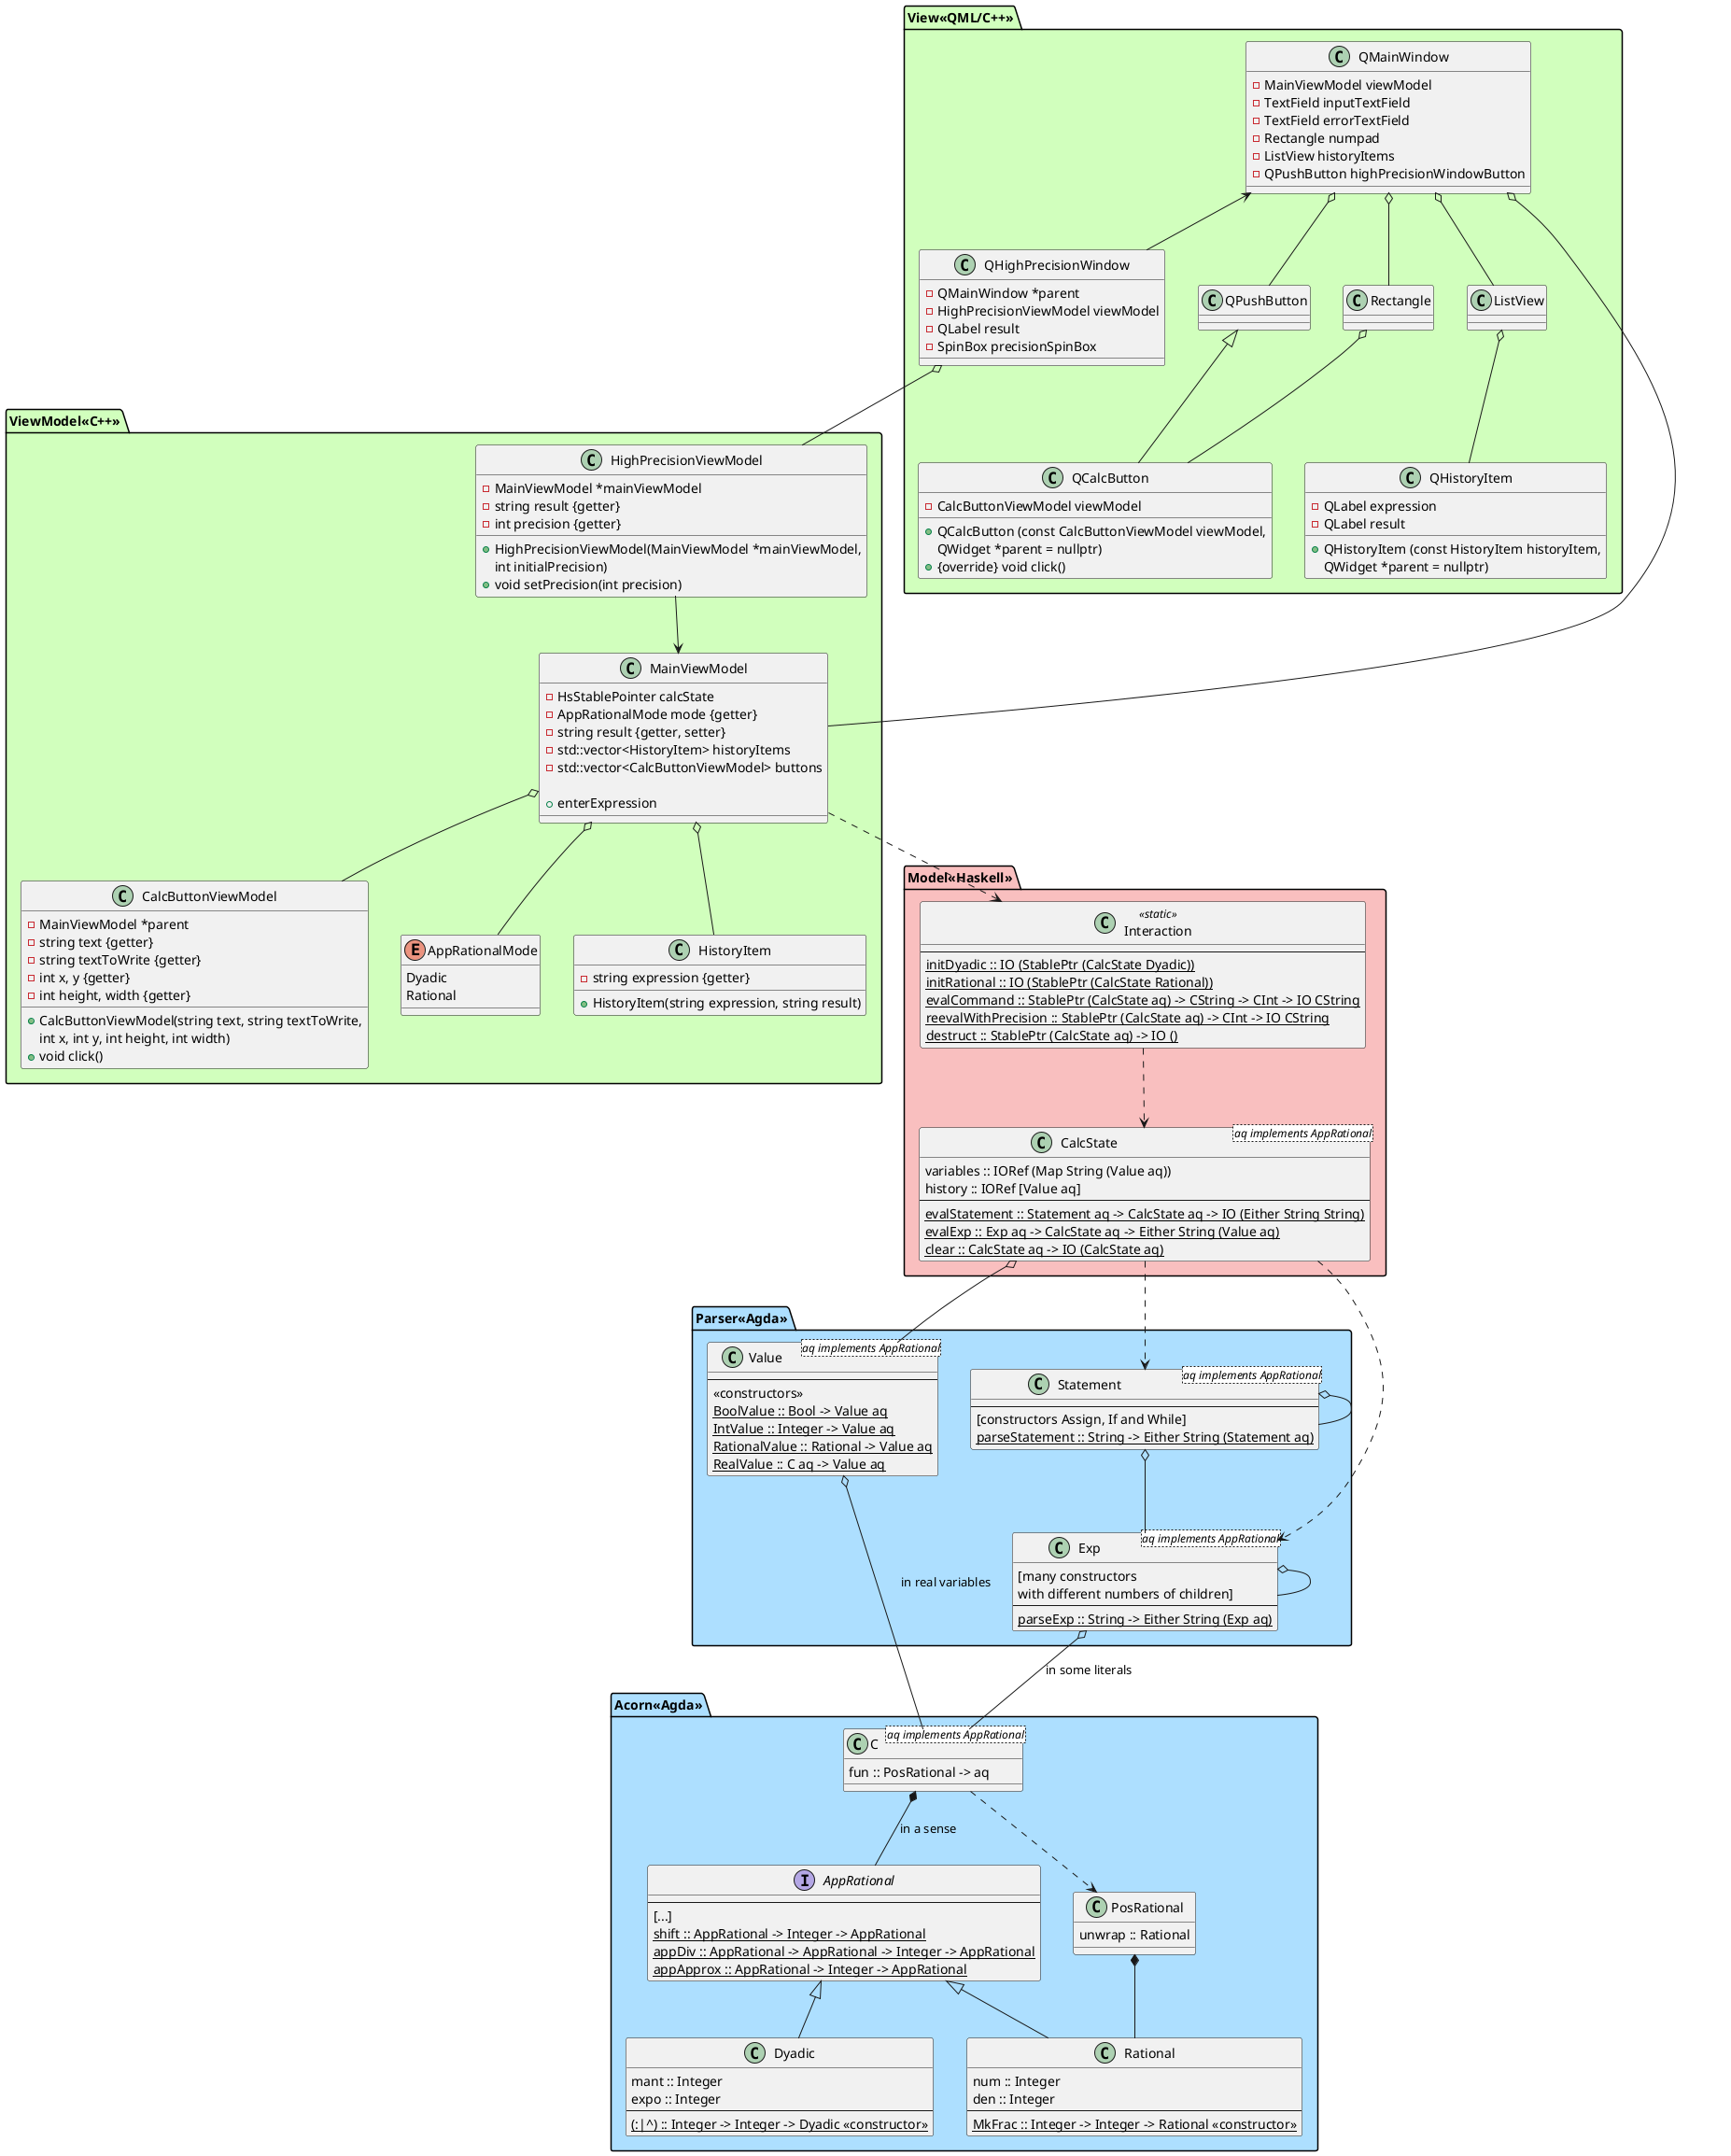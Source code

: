 @startuml classes

package View<<QML/C++>> #d1ffbd {
    class QMainWindow {
        - MainViewModel viewModel
        ' the result also gets written here
        - TextField inputTextField
        - TextField errorTextField
        - Rectangle numpad
        - ListView historyItems
        - QPushButton highPrecisionWindowButton
    }

    class Rectangle

    class ListView

    class QPushButton {
        ' this is built into Qt
    }

    class QCalcButton {
        - CalcButtonViewModel viewModel

        + QCalcButton (const CalcButtonViewModel viewModel,
            QWidget *parent = nullptr)
        + {override} void click()
    }

    class QHistoryItem {
        - QLabel expression
        - QLabel result

        + QHistoryItem (const HistoryItem historyItem,
            QWidget *parent = nullptr)
    }

    class QHighPrecisionWindow {
        ' the parent is a QMainWindow
        - QMainWindow *parent
        - HighPrecisionViewModel viewModel
        - QLabel result
        - SpinBox precisionSpinBox
    }

    QPushButton <|-- QCalcButton
    QMainWindow o-- Rectangle
    QMainWindow o-- ListView
    QMainWindow o-- QPushButton
    QMainWindow <-- QHighPrecisionWindow
    Rectangle o-- QCalcButton
    ListView o-- QHistoryItem
}

package ViewModel<<C++>> #d1ffbd {
    class MainViewModel {
        - HsStablePointer calcState
        - AppRationalMode mode {getter}
        - string result {getter, setter}
        - std::vector<HistoryItem> historyItems
        - std::vector<CalcButtonViewModel> buttons

        + enterExpression 
    }

    class HistoryItem {
        - string expression {getter}
        + HistoryItem(string expression, string result)
    }

    class CalcButtonViewModel {
        - MainViewModel *parent
        - string text {getter}
        - string textToWrite {getter}
        - int x, y {getter}
        - int height, width {getter}

        + CalcButtonViewModel(string text, string textToWrite,
            int x, int y, int height, int width)
        + void click()
    }

    enum AppRationalMode {
        Dyadic
        Rational
    }

    class HighPrecisionViewModel {
        - MainViewModel *mainViewModel
        - string result {getter}
        - int precision {getter}

        + HighPrecisionViewModel(MainViewModel *mainViewModel,
            int initialPrecision)
        + void setPrecision(int precision)
    }

    QMainWindow o-- MainViewModel
    QHighPrecisionWindow o-- HighPrecisionViewModel
    MainViewModel o-- AppRationalMode
    MainViewModel o-- CalcButtonViewModel
    MainViewModel o-- HistoryItem
    HighPrecisionViewModel --> MainViewModel
}

package Model<<Haskell>> #f9bfbf {
    class Interaction<<static>> {
        --
        ' a pointer is going to be passed to the C++ code
        ' it is the C++ side's responsibility to free it
        ' by calling destruct
        {static} initDyadic :: IO (StablePtr (CalcState Dyadic))
        {static} initRational :: IO (StablePtr (CalcState Rational))
        ' this returns an error message if something went wrong;
        ' otherwise the result in a string with the given precision
        {static} evalCommand :: StablePtr (CalcState aq) -> CString -> CInt -> IO CString
        ' reevaluates the previous result with a new precision
        {static} reevalWithPrecision :: StablePtr (CalcState aq) -> CInt -> IO CString
        {static} destruct :: StablePtr (CalcState aq) -> IO ()
    }

    class CalcState<aq implements AppRational> {
        variables :: IORef (Map String (Value aq))  /'the names to the values'/
        ' the results of the previous calculations; from the last to the first
        ' I think these should be able to be accessed for later calculations
        ' there will be a special syntax for this
        history :: IORef [Value aq]
        --
        ' returns an error message, or the result to be printed
        {static} evalStatement :: Statement aq -> CalcState aq -> IO (Either String String)
        ' returns an error message, or the value of the expression
        {static} evalExp :: Exp aq -> CalcState aq -> Either String (Value aq)
        {static} clear :: CalcState aq -> IO (CalcState aq)
    }

    Interaction ..> CalcState
    MainViewModel ..> Interaction
}

package Parser<<Agda>> #addfff {
    class Statement<aq implements AppRational> {
        --
        [constructors Assign, If and While]
        {static} parseStatement :: String -> Either String (Statement aq)
    }

    class Exp<aq implements AppRational> {
        [many constructors
        with different numbers of children]
        --
        {static} parseExp :: String -> Either String (Exp aq)
    }

    class Value<aq implements AppRational> {
        --
        <<constructors>>
        {static} BoolValue :: Bool -> Value aq
        {static} IntValue :: Integer -> Value aq
        {static} RationalValue :: Rational -> Value aq
        {static} RealValue :: C aq -> Value aq
    }

    CalcState ..> Statement
    CalcState ..> Exp
    CalcState o-- Value
    Statement o-- Statement
    Statement o-- Exp
    Exp o-- Exp
}

package Acorn<<Agda>> #addfff {
    ' These are only the things
    ' that are to be directly used in the calculator.
    ' There is going to be a complete plan
    ' about all the types and typeclasses in Acorn.

    interface AppRational {
        --
        [...]
        {static} shift :: AppRational -> Integer -> AppRational
        {static} appDiv :: AppRational -> AppRational -> Integer -> AppRational
        {static} appApprox :: AppRational -> Integer -> AppRational
    }

    class C<aq implements AppRational> {
        fun :: PosRational -> aq
    }

    class PosRational {
        ' this is actually S0 Rational
        unwrap :: Rational
    }

    class Rational {
        num :: Integer
        den :: Integer
        --
        {static} MkFrac :: Integer -> Integer -> Rational <<constructor>>
    }

    class Dyadic {
        mant :: Integer
        expo :: Integer
        --
        {static} (:|^) :: Integer -> Integer -> Dyadic <<constructor>>
    }

    Exp o-- C: in some literals
    Value o-- C: in real variables
    C *-- AppRational: in a sense
    PosRational *-- Rational
    AppRational <|-- Dyadic
    AppRational <|-- Rational
    C ..> PosRational
}

@enduml
